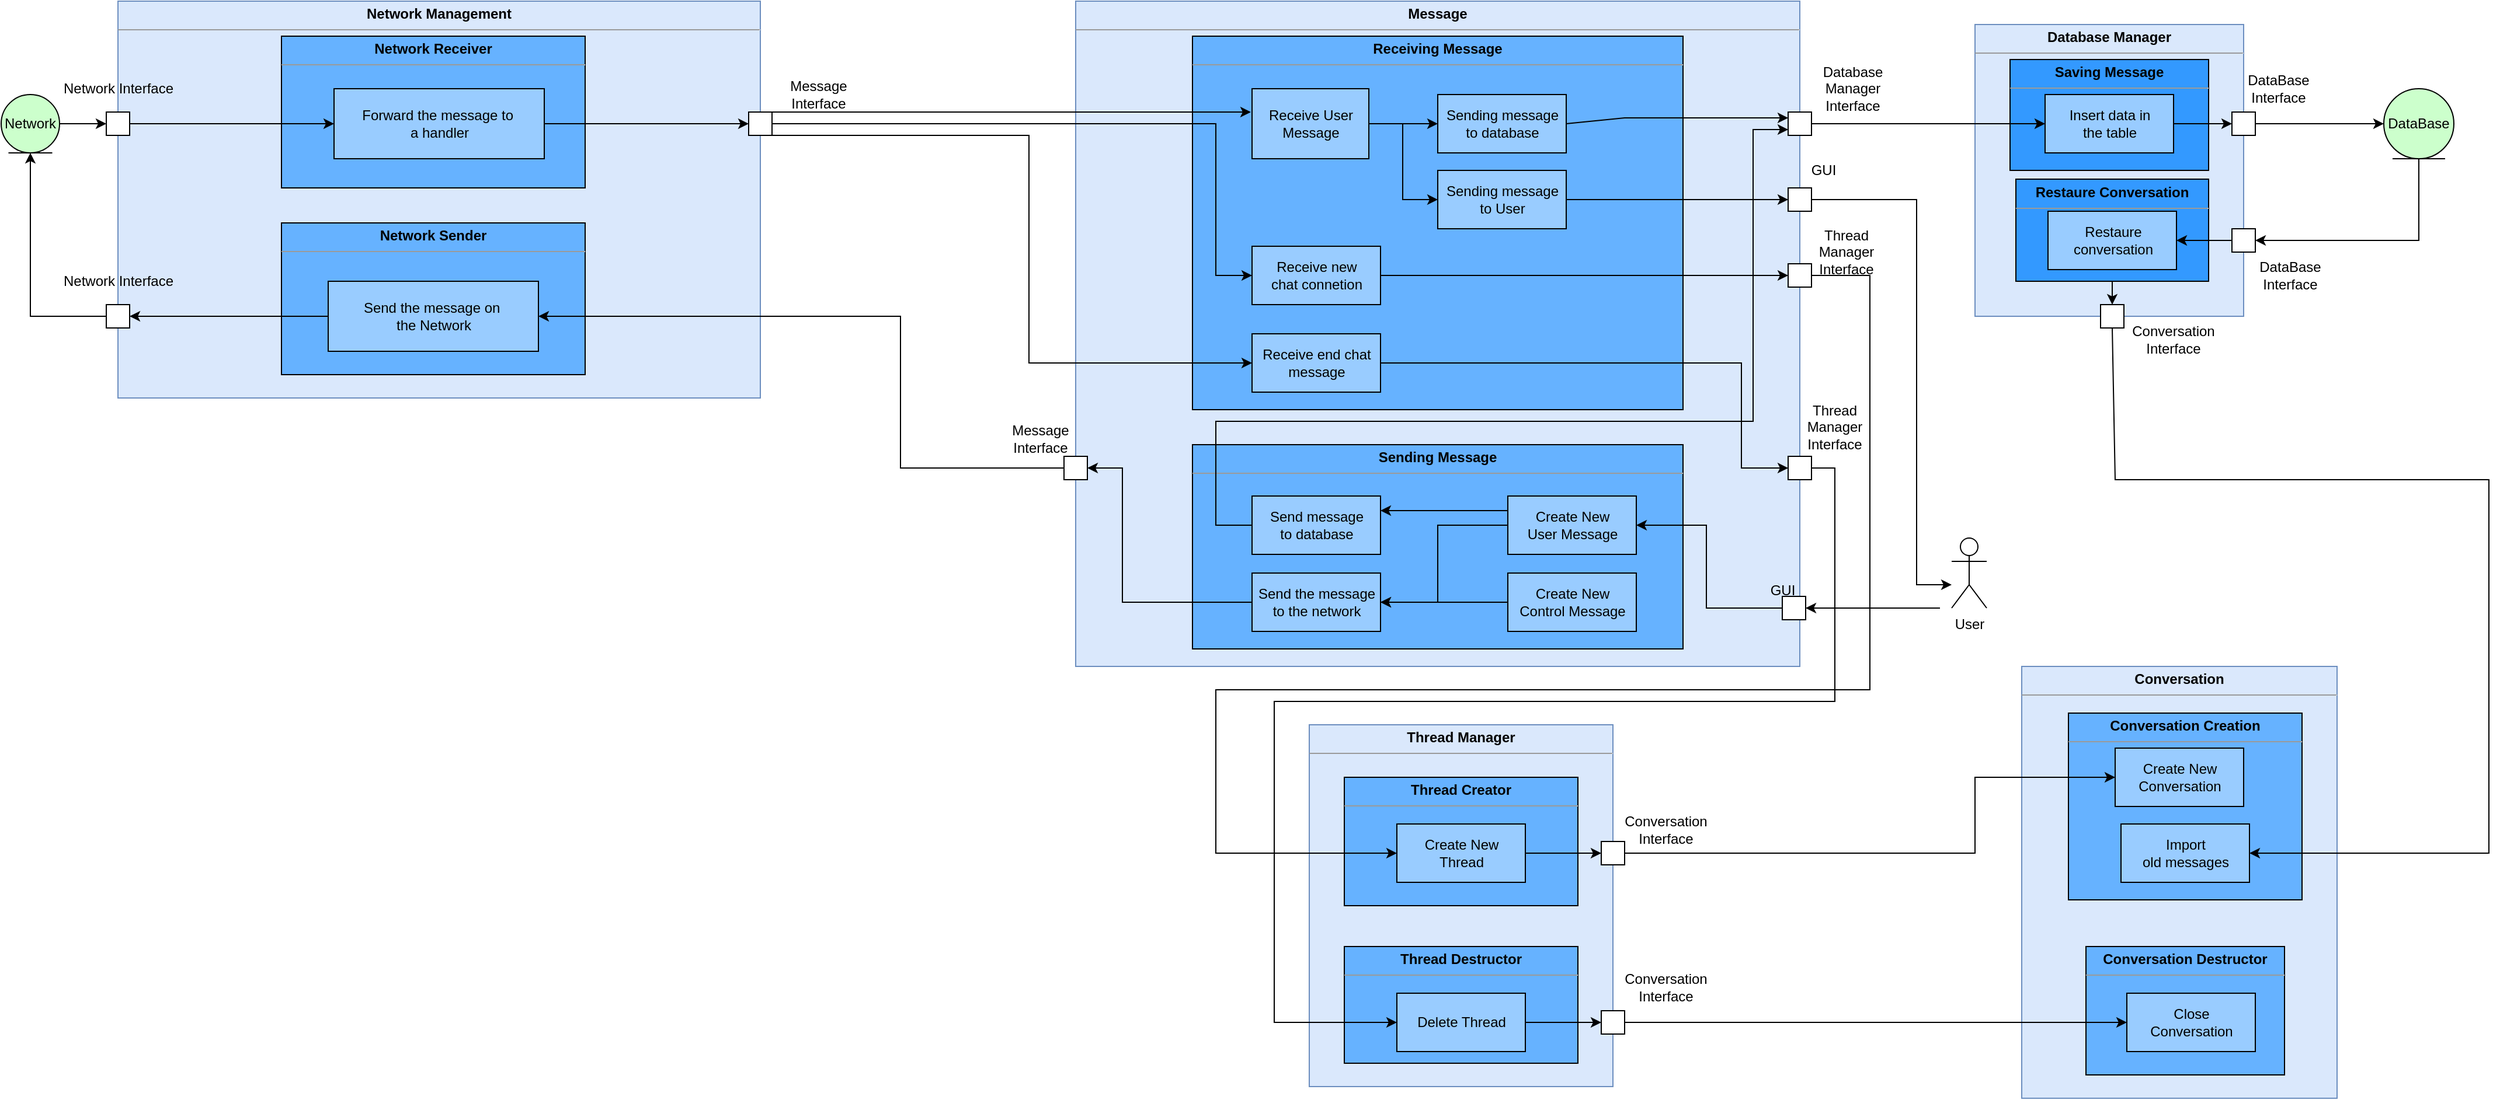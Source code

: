 <mxfile version="20.5.3" type="github">
  <diagram id="I6XM2j5greqEby50LAjm" name="Page-1">
    <mxGraphModel dx="1381" dy="764" grid="1" gridSize="10" guides="1" tooltips="1" connect="1" arrows="1" fold="1" page="1" pageScale="1" pageWidth="827" pageHeight="1169" math="0" shadow="0">
      <root>
        <mxCell id="0" />
        <mxCell id="1" parent="0" />
        <mxCell id="x5k6ogktIe7jjmOTtnob-1" value="&lt;p style=&quot;margin:0px;margin-top:4px;text-align:center;&quot;&gt;&lt;b&gt;Message&lt;/b&gt;&lt;/p&gt;&lt;hr size=&quot;1&quot;&gt;&lt;div style=&quot;height:2px;&quot;&gt;&lt;/div&gt;" style="verticalAlign=top;align=left;overflow=fill;fontSize=12;fontFamily=Helvetica;html=1;fillColor=#dae8fc;strokeColor=#6c8ebf;" parent="1" vertex="1">
          <mxGeometry x="990" y="110" width="620" height="570" as="geometry" />
        </mxCell>
        <mxCell id="1-j21piD-MwdcyqxMTBC-3" value="&lt;p style=&quot;margin:0px;margin-top:4px;text-align:center;&quot;&gt;&lt;b&gt;Network Management&lt;/b&gt;&lt;/p&gt;&lt;hr size=&quot;1&quot;&gt;&lt;div style=&quot;height:2px;&quot;&gt;&lt;/div&gt;" style="verticalAlign=top;align=left;overflow=fill;fontSize=12;fontFamily=Helvetica;html=1;fillColor=#dae8fc;strokeColor=#6c8ebf;" parent="1" vertex="1">
          <mxGeometry x="170" y="110" width="550" height="340" as="geometry" />
        </mxCell>
        <mxCell id="1-j21piD-MwdcyqxMTBC-4" value="" style="rounded=0;whiteSpace=wrap;html=1;" parent="1" vertex="1">
          <mxGeometry x="160" y="205" width="20" height="20" as="geometry" />
        </mxCell>
        <mxCell id="1-j21piD-MwdcyqxMTBC-5" value="Network" style="ellipse;shape=umlEntity;whiteSpace=wrap;html=1;fillColor=#CCFFCC;" parent="1" vertex="1">
          <mxGeometry x="70" y="190" width="50" height="50" as="geometry" />
        </mxCell>
        <mxCell id="1-j21piD-MwdcyqxMTBC-6" value="" style="endArrow=classic;html=1;rounded=0;exitX=1;exitY=0.5;exitDx=0;exitDy=0;entryX=0;entryY=0.5;entryDx=0;entryDy=0;" parent="1" source="1-j21piD-MwdcyqxMTBC-5" target="1-j21piD-MwdcyqxMTBC-4" edge="1">
          <mxGeometry width="50" height="50" relative="1" as="geometry">
            <mxPoint x="390" y="340" as="sourcePoint" />
            <mxPoint x="440" y="290" as="targetPoint" />
          </mxGeometry>
        </mxCell>
        <mxCell id="1-j21piD-MwdcyqxMTBC-7" value="Network Interface" style="text;html=1;align=center;verticalAlign=middle;resizable=0;points=[];autosize=1;strokeColor=none;fillColor=none;" parent="1" vertex="1">
          <mxGeometry x="110" y="170" width="120" height="30" as="geometry" />
        </mxCell>
        <mxCell id="1-j21piD-MwdcyqxMTBC-10" value="&lt;p style=&quot;margin:0px;margin-top:4px;text-align:center;&quot;&gt;&lt;b&gt;Network Receiver&lt;/b&gt;&lt;/p&gt;&lt;hr size=&quot;1&quot;&gt;&lt;div style=&quot;height:2px;&quot;&gt;&lt;/div&gt;" style="verticalAlign=top;align=left;overflow=fill;fontSize=12;fontFamily=Helvetica;html=1;fillColor=#66B2FF;" parent="1" vertex="1">
          <mxGeometry x="310" y="140" width="260" height="130" as="geometry" />
        </mxCell>
        <mxCell id="1-j21piD-MwdcyqxMTBC-12" value="Forward the message to&amp;nbsp;&lt;br&gt;a handler" style="html=1;fillColor=#99CCFF;" parent="1" vertex="1">
          <mxGeometry x="355" y="185" width="180" height="60" as="geometry" />
        </mxCell>
        <mxCell id="1-j21piD-MwdcyqxMTBC-15" value="" style="endArrow=classic;html=1;rounded=0;exitX=1;exitY=0.5;exitDx=0;exitDy=0;entryX=0;entryY=0.5;entryDx=0;entryDy=0;" parent="1" source="1-j21piD-MwdcyqxMTBC-4" target="1-j21piD-MwdcyqxMTBC-12" edge="1">
          <mxGeometry width="50" height="50" relative="1" as="geometry">
            <mxPoint x="320" y="215" as="sourcePoint" />
            <mxPoint x="440" y="280" as="targetPoint" />
          </mxGeometry>
        </mxCell>
        <mxCell id="1-j21piD-MwdcyqxMTBC-19" value="" style="whiteSpace=wrap;html=1;aspect=fixed;" parent="1" vertex="1">
          <mxGeometry x="710" y="205" width="20" height="20" as="geometry" />
        </mxCell>
        <mxCell id="1-j21piD-MwdcyqxMTBC-20" value="" style="endArrow=classic;html=1;rounded=0;entryX=0;entryY=0.5;entryDx=0;entryDy=0;exitX=1;exitY=0.5;exitDx=0;exitDy=0;" parent="1" source="1-j21piD-MwdcyqxMTBC-12" target="1-j21piD-MwdcyqxMTBC-19" edge="1">
          <mxGeometry width="50" height="50" relative="1" as="geometry">
            <mxPoint x="580" y="215" as="sourcePoint" />
            <mxPoint x="440" y="280" as="targetPoint" />
          </mxGeometry>
        </mxCell>
        <mxCell id="1-j21piD-MwdcyqxMTBC-21" value="Message Interface" style="text;html=1;strokeColor=none;fillColor=none;align=center;verticalAlign=middle;whiteSpace=wrap;rounded=0;" parent="1" vertex="1">
          <mxGeometry x="740" y="175" width="60" height="30" as="geometry" />
        </mxCell>
        <mxCell id="1-j21piD-MwdcyqxMTBC-24" value="&lt;p style=&quot;margin:0px;margin-top:4px;text-align:center;&quot;&gt;&lt;b&gt;Network Sender&lt;/b&gt;&lt;/p&gt;&lt;hr size=&quot;1&quot;&gt;&lt;div style=&quot;height:2px;&quot;&gt;&lt;/div&gt;" style="verticalAlign=top;align=left;overflow=fill;fontSize=12;fontFamily=Helvetica;html=1;fillColor=#66B2FF;" parent="1" vertex="1">
          <mxGeometry x="310" y="300" width="260" height="130" as="geometry" />
        </mxCell>
        <mxCell id="1-j21piD-MwdcyqxMTBC-27" value="" style="rounded=0;whiteSpace=wrap;html=1;" parent="1" vertex="1">
          <mxGeometry x="160" y="370" width="20" height="20" as="geometry" />
        </mxCell>
        <mxCell id="1-j21piD-MwdcyqxMTBC-28" value="Send the message on&amp;nbsp;&lt;br&gt;the Network" style="html=1;fillColor=#99CCFF;" parent="1" vertex="1">
          <mxGeometry x="350" y="350" width="180" height="60" as="geometry" />
        </mxCell>
        <mxCell id="1-j21piD-MwdcyqxMTBC-33" value="Network Interface" style="text;html=1;align=center;verticalAlign=middle;resizable=0;points=[];autosize=1;strokeColor=none;fillColor=none;" parent="1" vertex="1">
          <mxGeometry x="110" y="335" width="120" height="30" as="geometry" />
        </mxCell>
        <mxCell id="x5k6ogktIe7jjmOTtnob-2" value="&lt;p style=&quot;margin:0px;margin-top:4px;text-align:center;&quot;&gt;&lt;b&gt;Sending Message&lt;/b&gt;&lt;br&gt;&lt;/p&gt;&lt;hr size=&quot;1&quot;&gt;&lt;div style=&quot;height:2px;&quot;&gt;&lt;/div&gt;" style="verticalAlign=top;align=left;overflow=fill;fontSize=12;fontFamily=Helvetica;html=1;fillColor=#66B2FF;" parent="1" vertex="1">
          <mxGeometry x="1090" y="490" width="420" height="175" as="geometry" />
        </mxCell>
        <mxCell id="x5k6ogktIe7jjmOTtnob-3" value="" style="whiteSpace=wrap;html=1;aspect=fixed;" parent="1" vertex="1">
          <mxGeometry x="980" y="500" width="20" height="20" as="geometry" />
        </mxCell>
        <mxCell id="x5k6ogktIe7jjmOTtnob-4" value="&lt;p style=&quot;margin:0px;margin-top:4px;text-align:center;&quot;&gt;&lt;b&gt;Receiving Message&lt;/b&gt;&lt;br&gt;&lt;/p&gt;&lt;hr size=&quot;1&quot;&gt;&lt;div style=&quot;height:2px;&quot;&gt;&lt;/div&gt;" style="verticalAlign=top;align=left;overflow=fill;fontSize=12;fontFamily=Helvetica;html=1;fillColor=#66B2FF;" parent="1" vertex="1">
          <mxGeometry x="1090" y="140" width="420" height="320" as="geometry" />
        </mxCell>
        <mxCell id="x5k6ogktIe7jjmOTtnob-6" value="" style="whiteSpace=wrap;html=1;aspect=fixed;" parent="1" vertex="1">
          <mxGeometry x="1600" y="205" width="20" height="20" as="geometry" />
        </mxCell>
        <mxCell id="x5k6ogktIe7jjmOTtnob-8" value="&lt;p style=&quot;margin:0px;margin-top:4px;text-align:center;&quot;&gt;&lt;b&gt;Database Manager&lt;br&gt;&lt;/b&gt;&lt;/p&gt;&lt;hr size=&quot;1&quot;&gt;&lt;div style=&quot;height:2px;&quot;&gt;&lt;/div&gt;" style="verticalAlign=top;align=left;overflow=fill;fontSize=12;fontFamily=Helvetica;html=1;fillColor=#dae8fc;strokeColor=#6c8ebf;" parent="1" vertex="1">
          <mxGeometry x="1760" y="130" width="230" height="250" as="geometry" />
        </mxCell>
        <mxCell id="H-hbhCYi5M6MQTkAYYM1-2" value="&lt;p style=&quot;margin:0px;margin-top:4px;text-align:center;&quot;&gt;&lt;b&gt;Saving Message&lt;/b&gt;&lt;/p&gt;&lt;hr size=&quot;1&quot;&gt;&lt;div style=&quot;height:2px;&quot;&gt;&lt;/div&gt;" style="verticalAlign=top;align=left;overflow=fill;fontSize=12;fontFamily=Helvetica;html=1;fillColor=#3399FF;" parent="1" vertex="1">
          <mxGeometry x="1790" y="160" width="170" height="95" as="geometry" />
        </mxCell>
        <mxCell id="H-hbhCYi5M6MQTkAYYM1-3" value="" style="endArrow=classic;html=1;rounded=0;entryX=0;entryY=0.5;entryDx=0;entryDy=0;exitX=1;exitY=0.5;exitDx=0;exitDy=0;" parent="1" source="x5k6ogktIe7jjmOTtnob-6" target="H-hbhCYi5M6MQTkAYYM1-78" edge="1">
          <mxGeometry width="50" height="50" relative="1" as="geometry">
            <mxPoint x="1590" y="230" as="sourcePoint" />
            <mxPoint x="1750" y="215" as="targetPoint" />
          </mxGeometry>
        </mxCell>
        <mxCell id="H-hbhCYi5M6MQTkAYYM1-5" value="User" style="shape=umlActor;verticalLabelPosition=bottom;verticalAlign=top;html=1;" parent="1" vertex="1">
          <mxGeometry x="1740" y="570" width="30" height="60" as="geometry" />
        </mxCell>
        <mxCell id="H-hbhCYi5M6MQTkAYYM1-6" value="" style="endArrow=classic;html=1;rounded=0;exitX=1;exitY=0.5;exitDx=0;exitDy=0;startArrow=none;" parent="1" source="H-hbhCYi5M6MQTkAYYM1-7" edge="1">
          <mxGeometry width="50" height="50" relative="1" as="geometry">
            <mxPoint x="1271" y="245" as="sourcePoint" />
            <mxPoint x="1740" y="610" as="targetPoint" />
            <Array as="points">
              <mxPoint x="1710" y="280" />
              <mxPoint x="1710" y="610" />
            </Array>
          </mxGeometry>
        </mxCell>
        <mxCell id="H-hbhCYi5M6MQTkAYYM1-9" value="GUI" style="text;html=1;align=center;verticalAlign=middle;resizable=0;points=[];autosize=1;strokeColor=none;fillColor=none;" parent="1" vertex="1">
          <mxGeometry x="1610" y="240" width="40" height="30" as="geometry" />
        </mxCell>
        <mxCell id="H-hbhCYi5M6MQTkAYYM1-10" value="" style="whiteSpace=wrap;html=1;aspect=fixed;" parent="1" vertex="1">
          <mxGeometry x="1600" y="335" width="20" height="20" as="geometry" />
        </mxCell>
        <mxCell id="H-hbhCYi5M6MQTkAYYM1-7" value="" style="whiteSpace=wrap;html=1;aspect=fixed;" parent="1" vertex="1">
          <mxGeometry x="1600" y="270" width="20" height="20" as="geometry" />
        </mxCell>
        <mxCell id="H-hbhCYi5M6MQTkAYYM1-13" value="" style="whiteSpace=wrap;html=1;aspect=fixed;" parent="1" vertex="1">
          <mxGeometry x="1595" y="620" width="20" height="20" as="geometry" />
        </mxCell>
        <mxCell id="H-hbhCYi5M6MQTkAYYM1-15" value="&lt;p style=&quot;margin:0px;margin-top:4px;text-align:center;&quot;&gt;&lt;b&gt;Thread Manager&lt;/b&gt;&lt;/p&gt;&lt;hr size=&quot;1&quot;&gt;&lt;div style=&quot;height:2px;&quot;&gt;&lt;/div&gt;" style="verticalAlign=top;align=left;overflow=fill;fontSize=12;fontFamily=Helvetica;html=1;fillColor=#dae8fc;strokeColor=#6c8ebf;" parent="1" vertex="1">
          <mxGeometry x="1190" y="730" width="260" height="310" as="geometry" />
        </mxCell>
        <mxCell id="H-hbhCYi5M6MQTkAYYM1-19" value="&lt;div&gt;Receive User &lt;br&gt;&lt;/div&gt;&lt;div&gt;Message&lt;/div&gt;" style="html=1;fillColor=#99CCFF;" parent="1" vertex="1">
          <mxGeometry x="1141" y="185" width="100" height="60" as="geometry" />
        </mxCell>
        <mxCell id="H-hbhCYi5M6MQTkAYYM1-21" value="&lt;div&gt;Sending message&lt;/div&gt;&lt;div&gt;to database&lt;br&gt;&lt;/div&gt;" style="html=1;fillColor=#99CCFF;" parent="1" vertex="1">
          <mxGeometry x="1300" y="190" width="110" height="50" as="geometry" />
        </mxCell>
        <mxCell id="H-hbhCYi5M6MQTkAYYM1-22" value="" style="endArrow=classic;html=1;rounded=0;exitX=1;exitY=0.5;exitDx=0;exitDy=0;entryX=0;entryY=0.5;entryDx=0;entryDy=0;" parent="1" source="H-hbhCYi5M6MQTkAYYM1-19" target="H-hbhCYi5M6MQTkAYYM1-21" edge="1">
          <mxGeometry width="50" height="50" relative="1" as="geometry">
            <mxPoint x="1220" y="440" as="sourcePoint" />
            <mxPoint x="1270" y="390" as="targetPoint" />
          </mxGeometry>
        </mxCell>
        <mxCell id="H-hbhCYi5M6MQTkAYYM1-23" value="&lt;div&gt;Sending message&lt;/div&gt;&lt;div&gt;to User&lt;br&gt;&lt;/div&gt;" style="html=1;fillColor=#99CCFF;" parent="1" vertex="1">
          <mxGeometry x="1300" y="255" width="110" height="50" as="geometry" />
        </mxCell>
        <mxCell id="H-hbhCYi5M6MQTkAYYM1-24" value="" style="endArrow=classic;html=1;rounded=0;exitX=1;exitY=0.5;exitDx=0;exitDy=0;entryX=0;entryY=0.5;entryDx=0;entryDy=0;" parent="1" source="H-hbhCYi5M6MQTkAYYM1-19" target="H-hbhCYi5M6MQTkAYYM1-23" edge="1">
          <mxGeometry width="50" height="50" relative="1" as="geometry">
            <mxPoint x="1220" y="440" as="sourcePoint" />
            <mxPoint x="1270" y="390" as="targetPoint" />
            <Array as="points">
              <mxPoint x="1270" y="215" />
              <mxPoint x="1270" y="280" />
            </Array>
          </mxGeometry>
        </mxCell>
        <mxCell id="H-hbhCYi5M6MQTkAYYM1-25" value="" style="endArrow=classic;html=1;rounded=0;entryX=0;entryY=0.25;entryDx=0;entryDy=0;exitX=1;exitY=0.5;exitDx=0;exitDy=0;" parent="1" source="H-hbhCYi5M6MQTkAYYM1-21" target="x5k6ogktIe7jjmOTtnob-6" edge="1">
          <mxGeometry width="50" height="50" relative="1" as="geometry">
            <mxPoint x="1410" y="205" as="sourcePoint" />
            <mxPoint x="1270" y="390" as="targetPoint" />
            <Array as="points">
              <mxPoint x="1460" y="210" />
            </Array>
          </mxGeometry>
        </mxCell>
        <mxCell id="H-hbhCYi5M6MQTkAYYM1-26" value="&lt;div&gt;Database&lt;/div&gt;&lt;div&gt;Manager&lt;/div&gt;&lt;div&gt;Interface&lt;br&gt;&lt;/div&gt;" style="text;html=1;align=center;verticalAlign=middle;resizable=0;points=[];autosize=1;strokeColor=none;fillColor=none;" parent="1" vertex="1">
          <mxGeometry x="1620" y="155" width="70" height="60" as="geometry" />
        </mxCell>
        <mxCell id="H-hbhCYi5M6MQTkAYYM1-33" value="" style="endArrow=classic;html=1;rounded=0;exitX=1;exitY=0.5;exitDx=0;exitDy=0;entryX=0;entryY=0.5;entryDx=0;entryDy=0;" parent="1" source="H-hbhCYi5M6MQTkAYYM1-23" target="H-hbhCYi5M6MQTkAYYM1-7" edge="1">
          <mxGeometry width="50" height="50" relative="1" as="geometry">
            <mxPoint x="1220" y="500" as="sourcePoint" />
            <mxPoint x="1270" y="450" as="targetPoint" />
          </mxGeometry>
        </mxCell>
        <mxCell id="H-hbhCYi5M6MQTkAYYM1-36" value="&lt;div&gt;Receive new&lt;/div&gt;&lt;div&gt;chat connetion&lt;br&gt;&lt;/div&gt;" style="html=1;fillColor=#99CCFF;" parent="1" vertex="1">
          <mxGeometry x="1141" y="320" width="110" height="50" as="geometry" />
        </mxCell>
        <mxCell id="H-hbhCYi5M6MQTkAYYM1-40" value="" style="endArrow=classic;html=1;rounded=0;exitX=1;exitY=0.5;exitDx=0;exitDy=0;entryX=0;entryY=0.5;entryDx=0;entryDy=0;" parent="1" source="1-j21piD-MwdcyqxMTBC-19" target="H-hbhCYi5M6MQTkAYYM1-36" edge="1">
          <mxGeometry width="50" height="50" relative="1" as="geometry">
            <mxPoint x="1100" y="215" as="sourcePoint" />
            <mxPoint x="1120" y="480" as="targetPoint" />
            <Array as="points">
              <mxPoint x="1110" y="215" />
              <mxPoint x="1110" y="345" />
            </Array>
          </mxGeometry>
        </mxCell>
        <mxCell id="H-hbhCYi5M6MQTkAYYM1-43" value="&lt;p style=&quot;margin:0px;margin-top:4px;text-align:center;&quot;&gt;&lt;b&gt;Thread Creator&lt;/b&gt;&lt;br&gt;&lt;/p&gt;&lt;hr size=&quot;1&quot;&gt;&lt;div style=&quot;height:2px;&quot;&gt;&lt;/div&gt;" style="verticalAlign=top;align=left;overflow=fill;fontSize=12;fontFamily=Helvetica;html=1;fillColor=#66B2FF;" parent="1" vertex="1">
          <mxGeometry x="1220" y="775" width="200" height="110" as="geometry" />
        </mxCell>
        <mxCell id="H-hbhCYi5M6MQTkAYYM1-18" value="&lt;div&gt;Create New &lt;br&gt;&lt;/div&gt;&lt;div&gt;Thread&lt;br&gt;&lt;/div&gt;" style="html=1;fillColor=#99CCFF;gradientColor=none;" parent="1" vertex="1">
          <mxGeometry x="1265" y="815" width="110" height="50" as="geometry" />
        </mxCell>
        <mxCell id="H-hbhCYi5M6MQTkAYYM1-52" value="" style="endArrow=classic;html=1;rounded=0;exitX=1;exitY=0.5;exitDx=0;exitDy=0;entryX=0;entryY=0.5;entryDx=0;entryDy=0;" parent="1" source="H-hbhCYi5M6MQTkAYYM1-36" target="H-hbhCYi5M6MQTkAYYM1-10" edge="1">
          <mxGeometry width="50" height="50" relative="1" as="geometry">
            <mxPoint x="1410" y="530" as="sourcePoint" />
            <mxPoint x="1460" y="480" as="targetPoint" />
          </mxGeometry>
        </mxCell>
        <mxCell id="H-hbhCYi5M6MQTkAYYM1-53" value="&lt;div&gt;Thread&lt;/div&gt;&lt;div&gt;Manager&lt;/div&gt;&lt;div&gt;Interface&lt;br&gt;&lt;/div&gt;" style="text;html=1;strokeColor=none;fillColor=none;align=center;verticalAlign=middle;whiteSpace=wrap;rounded=0;" parent="1" vertex="1">
          <mxGeometry x="1610" y="460" width="60" height="30" as="geometry" />
        </mxCell>
        <mxCell id="H-hbhCYi5M6MQTkAYYM1-59" value="" style="endArrow=classic;html=1;rounded=0;entryX=1;entryY=0.5;entryDx=0;entryDy=0;" parent="1" target="H-hbhCYi5M6MQTkAYYM1-13" edge="1">
          <mxGeometry width="50" height="50" relative="1" as="geometry">
            <mxPoint x="1730" y="630" as="sourcePoint" />
            <mxPoint x="1420" y="420" as="targetPoint" />
            <Array as="points">
              <mxPoint x="1690" y="630" />
            </Array>
          </mxGeometry>
        </mxCell>
        <mxCell id="H-hbhCYi5M6MQTkAYYM1-60" value="&lt;div&gt;Create New&lt;/div&gt;&lt;div&gt;User Message&lt;br&gt;&lt;/div&gt;" style="html=1;fillColor=#99CCFF;" parent="1" vertex="1">
          <mxGeometry x="1360" y="534" width="110" height="50" as="geometry" />
        </mxCell>
        <mxCell id="H-hbhCYi5M6MQTkAYYM1-61" value="&lt;div&gt;Create New&lt;/div&gt;&lt;div&gt;Control Message&lt;br&gt;&lt;/div&gt;" style="html=1;fillColor=#99CCFF;" parent="1" vertex="1">
          <mxGeometry x="1360" y="600" width="110" height="50" as="geometry" />
        </mxCell>
        <mxCell id="H-hbhCYi5M6MQTkAYYM1-63" value="&lt;div&gt;Send the message&lt;/div&gt;&lt;div&gt;to the network&lt;br&gt;&lt;/div&gt;" style="html=1;fillColor=#99CCFF;" parent="1" vertex="1">
          <mxGeometry x="1141" y="600" width="110" height="50" as="geometry" />
        </mxCell>
        <mxCell id="H-hbhCYi5M6MQTkAYYM1-67" value="" style="endArrow=classic;html=1;rounded=0;exitX=0;exitY=0.5;exitDx=0;exitDy=0;entryX=1;entryY=0.5;entryDx=0;entryDy=0;" parent="1" source="H-hbhCYi5M6MQTkAYYM1-63" target="x5k6ogktIe7jjmOTtnob-3" edge="1">
          <mxGeometry width="50" height="50" relative="1" as="geometry">
            <mxPoint x="1370" y="380" as="sourcePoint" />
            <mxPoint x="1420" y="330" as="targetPoint" />
            <Array as="points">
              <mxPoint x="1030" y="625" />
              <mxPoint x="1030" y="510" />
            </Array>
          </mxGeometry>
        </mxCell>
        <mxCell id="H-hbhCYi5M6MQTkAYYM1-68" value="" style="endArrow=classic;html=1;rounded=0;exitX=0;exitY=0.5;exitDx=0;exitDy=0;entryX=1;entryY=0.5;entryDx=0;entryDy=0;" parent="1" source="x5k6ogktIe7jjmOTtnob-3" target="1-j21piD-MwdcyqxMTBC-28" edge="1">
          <mxGeometry width="50" height="50" relative="1" as="geometry">
            <mxPoint x="670" y="380" as="sourcePoint" />
            <mxPoint x="730" y="380" as="targetPoint" />
            <Array as="points">
              <mxPoint x="840" y="510" />
              <mxPoint x="840" y="380" />
            </Array>
          </mxGeometry>
        </mxCell>
        <mxCell id="H-hbhCYi5M6MQTkAYYM1-69" value="Message Interface" style="text;html=1;strokeColor=none;fillColor=none;align=center;verticalAlign=middle;whiteSpace=wrap;rounded=0;" parent="1" vertex="1">
          <mxGeometry x="930" y="470" width="60" height="30" as="geometry" />
        </mxCell>
        <mxCell id="H-hbhCYi5M6MQTkAYYM1-72" value="" style="endArrow=classic;html=1;rounded=0;exitX=0;exitY=0.5;exitDx=0;exitDy=0;entryX=1;entryY=0.5;entryDx=0;entryDy=0;" parent="1" source="1-j21piD-MwdcyqxMTBC-28" target="1-j21piD-MwdcyqxMTBC-27" edge="1">
          <mxGeometry width="50" height="50" relative="1" as="geometry">
            <mxPoint x="670" y="380" as="sourcePoint" />
            <mxPoint x="720" y="330" as="targetPoint" />
          </mxGeometry>
        </mxCell>
        <mxCell id="H-hbhCYi5M6MQTkAYYM1-73" value="" style="endArrow=classic;html=1;rounded=0;exitX=0;exitY=0.5;exitDx=0;exitDy=0;entryX=0.5;entryY=1;entryDx=0;entryDy=0;" parent="1" source="1-j21piD-MwdcyqxMTBC-27" target="1-j21piD-MwdcyqxMTBC-5" edge="1">
          <mxGeometry width="50" height="50" relative="1" as="geometry">
            <mxPoint x="670" y="380" as="sourcePoint" />
            <mxPoint x="120" y="380" as="targetPoint" />
            <Array as="points">
              <mxPoint x="95" y="380" />
            </Array>
          </mxGeometry>
        </mxCell>
        <mxCell id="H-hbhCYi5M6MQTkAYYM1-75" value="GUI" style="text;html=1;align=center;verticalAlign=middle;resizable=0;points=[];autosize=1;strokeColor=none;fillColor=none;rotation=0;" parent="1" vertex="1">
          <mxGeometry x="1575" y="600" width="40" height="30" as="geometry" />
        </mxCell>
        <mxCell id="H-hbhCYi5M6MQTkAYYM1-77" value="DataBase" style="ellipse;shape=umlEntity;whiteSpace=wrap;html=1;fillColor=#CCFFCC;" parent="1" vertex="1">
          <mxGeometry x="2110" y="185" width="60" height="60" as="geometry" />
        </mxCell>
        <mxCell id="H-hbhCYi5M6MQTkAYYM1-78" value="&lt;div&gt;Insert data in&lt;/div&gt;&lt;div&gt;the table&lt;br&gt;&lt;/div&gt;" style="html=1;fillColor=#99CCFF;" parent="1" vertex="1">
          <mxGeometry x="1820" y="190" width="110" height="50" as="geometry" />
        </mxCell>
        <mxCell id="H-hbhCYi5M6MQTkAYYM1-80" value="" style="endArrow=classic;html=1;rounded=0;exitX=1;exitY=0.5;exitDx=0;exitDy=0;entryX=0;entryY=0.5;entryDx=0;entryDy=0;" parent="1" source="H-hbhCYi5M6MQTkAYYM1-78" target="H-hbhCYi5M6MQTkAYYM1-81" edge="1">
          <mxGeometry width="50" height="50" relative="1" as="geometry">
            <mxPoint x="2080" y="440" as="sourcePoint" />
            <mxPoint x="2130" y="390" as="targetPoint" />
          </mxGeometry>
        </mxCell>
        <mxCell id="H-hbhCYi5M6MQTkAYYM1-81" value="" style="whiteSpace=wrap;html=1;aspect=fixed;" parent="1" vertex="1">
          <mxGeometry x="1980" y="205" width="20" height="20" as="geometry" />
        </mxCell>
        <mxCell id="H-hbhCYi5M6MQTkAYYM1-82" value="" style="endArrow=classic;html=1;rounded=0;exitX=1;exitY=0.5;exitDx=0;exitDy=0;entryX=0;entryY=0.5;entryDx=0;entryDy=0;" parent="1" source="H-hbhCYi5M6MQTkAYYM1-81" target="H-hbhCYi5M6MQTkAYYM1-77" edge="1">
          <mxGeometry width="50" height="50" relative="1" as="geometry">
            <mxPoint x="2080" y="440" as="sourcePoint" />
            <mxPoint x="2130" y="390" as="targetPoint" />
          </mxGeometry>
        </mxCell>
        <mxCell id="H-hbhCYi5M6MQTkAYYM1-83" value="DataBase Interface" style="text;html=1;strokeColor=none;fillColor=none;align=center;verticalAlign=middle;whiteSpace=wrap;rounded=0;" parent="1" vertex="1">
          <mxGeometry x="1990" y="170" width="60" height="30" as="geometry" />
        </mxCell>
        <mxCell id="H-hbhCYi5M6MQTkAYYM1-12" value="" style="endArrow=classic;html=1;rounded=0;exitX=1;exitY=0.5;exitDx=0;exitDy=0;entryX=0;entryY=0.5;entryDx=0;entryDy=0;" parent="1" source="H-hbhCYi5M6MQTkAYYM1-10" target="H-hbhCYi5M6MQTkAYYM1-18" edge="1">
          <mxGeometry width="50" height="50" relative="1" as="geometry">
            <mxPoint x="2000" y="610" as="sourcePoint" />
            <mxPoint x="1430.0" y="840" as="targetPoint" />
            <Array as="points">
              <mxPoint x="1670" y="345" />
              <mxPoint x="1670" y="700" />
              <mxPoint x="1110" y="700" />
              <mxPoint x="1110" y="840" />
            </Array>
          </mxGeometry>
        </mxCell>
        <mxCell id="1-j21piD-MwdcyqxMTBC-23" value="" style="endArrow=classic;html=1;rounded=0;exitX=1;exitY=0;exitDx=0;exitDy=0;" parent="1" source="1-j21piD-MwdcyqxMTBC-19" edge="1">
          <mxGeometry width="50" height="50" relative="1" as="geometry">
            <mxPoint x="390" y="330" as="sourcePoint" />
            <mxPoint x="1140" y="205" as="targetPoint" />
          </mxGeometry>
        </mxCell>
        <mxCell id="H-hbhCYi5M6MQTkAYYM1-91" value="&lt;div&gt;Receive end chat&lt;/div&gt;&lt;div&gt;message&lt;br&gt;&lt;/div&gt;" style="html=1;fillColor=#99CCFF;" parent="1" vertex="1">
          <mxGeometry x="1141" y="395" width="110" height="50" as="geometry" />
        </mxCell>
        <mxCell id="H-hbhCYi5M6MQTkAYYM1-92" value="" style="endArrow=classic;html=1;rounded=0;exitX=1;exitY=1;exitDx=0;exitDy=0;entryX=0;entryY=0.5;entryDx=0;entryDy=0;" parent="1" source="1-j21piD-MwdcyqxMTBC-19" target="H-hbhCYi5M6MQTkAYYM1-91" edge="1">
          <mxGeometry width="50" height="50" relative="1" as="geometry">
            <mxPoint x="1270" y="520" as="sourcePoint" />
            <mxPoint x="1320" y="470" as="targetPoint" />
            <Array as="points">
              <mxPoint x="950" y="225" />
              <mxPoint x="950" y="420" />
            </Array>
          </mxGeometry>
        </mxCell>
        <mxCell id="H-hbhCYi5M6MQTkAYYM1-93" value="&lt;p style=&quot;margin:0px;margin-top:4px;text-align:center;&quot;&gt;&lt;b&gt;Thread Destructor&lt;br&gt;&lt;/b&gt;&lt;/p&gt;&lt;hr size=&quot;1&quot;&gt;&lt;div style=&quot;height:2px;&quot;&gt;&lt;/div&gt;" style="verticalAlign=top;align=left;overflow=fill;fontSize=12;fontFamily=Helvetica;html=1;fillColor=#66B2FF;gradientColor=none;" parent="1" vertex="1">
          <mxGeometry x="1220" y="920" width="200" height="100" as="geometry" />
        </mxCell>
        <mxCell id="H-hbhCYi5M6MQTkAYYM1-90" value="Delete Thread" style="html=1;fillColor=#99CCFF;gradientColor=none;" parent="1" vertex="1">
          <mxGeometry x="1265" y="960" width="110" height="50" as="geometry" />
        </mxCell>
        <mxCell id="H-hbhCYi5M6MQTkAYYM1-96" value="" style="endArrow=classic;html=1;rounded=0;exitX=0;exitY=0.5;exitDx=0;exitDy=0;entryX=1;entryY=0.5;entryDx=0;entryDy=0;" parent="1" source="H-hbhCYi5M6MQTkAYYM1-13" target="H-hbhCYi5M6MQTkAYYM1-60" edge="1">
          <mxGeometry width="50" height="50" relative="1" as="geometry">
            <mxPoint x="1270" y="530" as="sourcePoint" />
            <mxPoint x="1320" y="480" as="targetPoint" />
            <Array as="points">
              <mxPoint x="1530" y="630" />
              <mxPoint x="1530" y="559" />
            </Array>
          </mxGeometry>
        </mxCell>
        <mxCell id="H-hbhCYi5M6MQTkAYYM1-97" value="" style="whiteSpace=wrap;html=1;aspect=fixed;" parent="1" vertex="1">
          <mxGeometry x="1600" y="500" width="20" height="20" as="geometry" />
        </mxCell>
        <mxCell id="H-hbhCYi5M6MQTkAYYM1-98" value="&lt;div&gt;Thread&lt;/div&gt;&lt;div&gt;Manager&lt;/div&gt;&lt;div&gt;Interface&lt;br&gt;&lt;/div&gt;" style="text;html=1;strokeColor=none;fillColor=none;align=center;verticalAlign=middle;whiteSpace=wrap;rounded=0;" parent="1" vertex="1">
          <mxGeometry x="1620" y="310" width="60" height="30" as="geometry" />
        </mxCell>
        <mxCell id="H-hbhCYi5M6MQTkAYYM1-99" value="" style="endArrow=classic;html=1;rounded=0;exitX=1;exitY=0.5;exitDx=0;exitDy=0;entryX=0;entryY=0.5;entryDx=0;entryDy=0;" parent="1" source="H-hbhCYi5M6MQTkAYYM1-91" target="H-hbhCYi5M6MQTkAYYM1-97" edge="1">
          <mxGeometry width="50" height="50" relative="1" as="geometry">
            <mxPoint x="1270" y="530" as="sourcePoint" />
            <mxPoint x="1320" y="480" as="targetPoint" />
            <Array as="points">
              <mxPoint x="1560" y="420" />
              <mxPoint x="1560" y="510" />
            </Array>
          </mxGeometry>
        </mxCell>
        <mxCell id="H-hbhCYi5M6MQTkAYYM1-101" value="" style="endArrow=classic;html=1;rounded=0;exitX=1;exitY=0.5;exitDx=0;exitDy=0;entryX=0;entryY=0.5;entryDx=0;entryDy=0;" parent="1" source="H-hbhCYi5M6MQTkAYYM1-97" target="H-hbhCYi5M6MQTkAYYM1-90" edge="1">
          <mxGeometry width="50" height="50" relative="1" as="geometry">
            <mxPoint x="1270" y="670" as="sourcePoint" />
            <mxPoint x="1320" y="620" as="targetPoint" />
            <Array as="points">
              <mxPoint x="1640" y="510" />
              <mxPoint x="1640" y="710" />
              <mxPoint x="1160" y="710" />
              <mxPoint x="1160" y="985" />
            </Array>
          </mxGeometry>
        </mxCell>
        <mxCell id="H-hbhCYi5M6MQTkAYYM1-102" value="&lt;p style=&quot;margin:0px;margin-top:4px;text-align:center;&quot;&gt;&lt;b&gt;Conversation&lt;/b&gt;&lt;/p&gt;&lt;hr size=&quot;1&quot;&gt;&lt;div style=&quot;height:2px;&quot;&gt;&lt;/div&gt;" style="verticalAlign=top;align=left;overflow=fill;fontSize=12;fontFamily=Helvetica;html=1;fillColor=#dae8fc;strokeColor=#6c8ebf;" parent="1" vertex="1">
          <mxGeometry x="1800" y="680" width="270" height="370" as="geometry" />
        </mxCell>
        <mxCell id="H-hbhCYi5M6MQTkAYYM1-103" value="&lt;p style=&quot;margin:0px;margin-top:4px;text-align:center;&quot;&gt;&lt;b&gt;Conversation Creation&lt;/b&gt;&lt;br&gt;&lt;/p&gt;&lt;hr size=&quot;1&quot;&gt;&lt;div style=&quot;height:2px;&quot;&gt;&lt;/div&gt;" style="verticalAlign=top;align=left;overflow=fill;fontSize=12;fontFamily=Helvetica;html=1;fillColor=#66B2FF;" parent="1" vertex="1">
          <mxGeometry x="1840" y="720" width="200" height="160" as="geometry" />
        </mxCell>
        <mxCell id="H-hbhCYi5M6MQTkAYYM1-104" value="&lt;p style=&quot;margin:0px;margin-top:4px;text-align:center;&quot;&gt;&lt;b&gt;Restaure Conversation&lt;br&gt;&lt;/b&gt;&lt;/p&gt;&lt;hr size=&quot;1&quot;&gt;&lt;div style=&quot;height:2px;&quot;&gt;&lt;/div&gt;" style="verticalAlign=top;align=left;overflow=fill;fontSize=12;fontFamily=Helvetica;html=1;fillColor=#3399FF;gradientColor=none;" parent="1" vertex="1">
          <mxGeometry x="1795" y="262.5" width="165" height="87.5" as="geometry" />
        </mxCell>
        <mxCell id="H-hbhCYi5M6MQTkAYYM1-106" value="" style="endArrow=classic;html=1;rounded=0;exitX=0.5;exitY=1;exitDx=0;exitDy=0;entryX=1;entryY=0.5;entryDx=0;entryDy=0;" parent="1" source="H-hbhCYi5M6MQTkAYYM1-77" target="5A0LNB3ysfZ-3Xa6dR4r-2" edge="1">
          <mxGeometry width="50" height="50" relative="1" as="geometry">
            <mxPoint x="1510" y="620" as="sourcePoint" />
            <mxPoint x="2080" y="306" as="targetPoint" />
            <Array as="points">
              <mxPoint x="2140" y="315" />
            </Array>
          </mxGeometry>
        </mxCell>
        <mxCell id="H-hbhCYi5M6MQTkAYYM1-107" value="&lt;div&gt;Create New &lt;br&gt;&lt;/div&gt;&lt;div&gt;Conversation&lt;br&gt;&lt;/div&gt;" style="html=1;fillColor=#99CCFF;gradientColor=none;" parent="1" vertex="1">
          <mxGeometry x="1880" y="750" width="110" height="50" as="geometry" />
        </mxCell>
        <mxCell id="H-hbhCYi5M6MQTkAYYM1-108" value="&lt;div&gt;Import&lt;/div&gt;&lt;div&gt;old messages&lt;br&gt;&lt;/div&gt;" style="html=1;fillColor=#99CCFF;gradientColor=none;" parent="1" vertex="1">
          <mxGeometry x="1885" y="815" width="110" height="50" as="geometry" />
        </mxCell>
        <mxCell id="5A0LNB3ysfZ-3Xa6dR4r-1" value="Restaure &lt;br&gt;conversation" style="html=1;fillColor=#99CCFF;gradientColor=none;" vertex="1" parent="1">
          <mxGeometry x="1822.5" y="290" width="110" height="50" as="geometry" />
        </mxCell>
        <mxCell id="5A0LNB3ysfZ-3Xa6dR4r-2" value="" style="whiteSpace=wrap;html=1;aspect=fixed;" vertex="1" parent="1">
          <mxGeometry x="1980" y="305" width="20" height="20" as="geometry" />
        </mxCell>
        <mxCell id="5A0LNB3ysfZ-3Xa6dR4r-6" value="DataBase Interface" style="text;html=1;strokeColor=none;fillColor=none;align=center;verticalAlign=middle;whiteSpace=wrap;rounded=0;" vertex="1" parent="1">
          <mxGeometry x="2000" y="325" width="60" height="40" as="geometry" />
        </mxCell>
        <mxCell id="5A0LNB3ysfZ-3Xa6dR4r-7" value="" style="endArrow=classic;html=1;rounded=0;entryX=1;entryY=0.5;entryDx=0;entryDy=0;exitX=0;exitY=0.5;exitDx=0;exitDy=0;" edge="1" parent="1" source="5A0LNB3ysfZ-3Xa6dR4r-2" target="5A0LNB3ysfZ-3Xa6dR4r-1">
          <mxGeometry width="50" height="50" relative="1" as="geometry">
            <mxPoint x="1990" y="320" as="sourcePoint" />
            <mxPoint x="1740" y="470" as="targetPoint" />
          </mxGeometry>
        </mxCell>
        <mxCell id="5A0LNB3ysfZ-3Xa6dR4r-9" value="" style="whiteSpace=wrap;html=1;aspect=fixed;" vertex="1" parent="1">
          <mxGeometry x="1867.5" y="370" width="20" height="20" as="geometry" />
        </mxCell>
        <mxCell id="5A0LNB3ysfZ-3Xa6dR4r-10" value="" style="endArrow=classic;html=1;rounded=0;exitX=0.5;exitY=1;exitDx=0;exitDy=0;entryX=0.5;entryY=0;entryDx=0;entryDy=0;" edge="1" parent="1" source="H-hbhCYi5M6MQTkAYYM1-104" target="5A0LNB3ysfZ-3Xa6dR4r-9">
          <mxGeometry width="50" height="50" relative="1" as="geometry">
            <mxPoint x="1690" y="520" as="sourcePoint" />
            <mxPoint x="1740" y="470" as="targetPoint" />
          </mxGeometry>
        </mxCell>
        <mxCell id="5A0LNB3ysfZ-3Xa6dR4r-11" value="Conversation&lt;br&gt;Interface" style="text;html=1;strokeColor=none;fillColor=none;align=center;verticalAlign=middle;whiteSpace=wrap;rounded=0;" vertex="1" parent="1">
          <mxGeometry x="1900" y="380" width="60" height="40" as="geometry" />
        </mxCell>
        <mxCell id="5A0LNB3ysfZ-3Xa6dR4r-12" value="" style="endArrow=classic;html=1;rounded=0;exitX=0.5;exitY=1;exitDx=0;exitDy=0;entryX=1;entryY=0.5;entryDx=0;entryDy=0;" edge="1" parent="1" source="5A0LNB3ysfZ-3Xa6dR4r-9" target="H-hbhCYi5M6MQTkAYYM1-108">
          <mxGeometry width="50" height="50" relative="1" as="geometry">
            <mxPoint x="1690" y="520" as="sourcePoint" />
            <mxPoint x="1740" y="470" as="targetPoint" />
            <Array as="points">
              <mxPoint x="1880" y="520" />
              <mxPoint x="2200" y="520" />
              <mxPoint x="2200" y="840" />
            </Array>
          </mxGeometry>
        </mxCell>
        <mxCell id="5A0LNB3ysfZ-3Xa6dR4r-13" value="&lt;p style=&quot;margin:0px;margin-top:4px;text-align:center;&quot;&gt;&lt;b&gt;Conversation Destructor&lt;/b&gt;&lt;br&gt;&lt;/p&gt;&lt;hr size=&quot;1&quot;&gt;&lt;div style=&quot;height:2px;&quot;&gt;&lt;/div&gt;" style="verticalAlign=top;align=left;overflow=fill;fontSize=12;fontFamily=Helvetica;html=1;fillColor=#66B2FF;" vertex="1" parent="1">
          <mxGeometry x="1855" y="920" width="170" height="110" as="geometry" />
        </mxCell>
        <mxCell id="5A0LNB3ysfZ-3Xa6dR4r-14" value="Close&lt;br&gt;Conversation" style="html=1;fillColor=#99CCFF;gradientColor=none;" vertex="1" parent="1">
          <mxGeometry x="1890" y="960" width="110" height="50" as="geometry" />
        </mxCell>
        <mxCell id="5A0LNB3ysfZ-3Xa6dR4r-16" value="" style="whiteSpace=wrap;html=1;aspect=fixed;" vertex="1" parent="1">
          <mxGeometry x="1440" y="975" width="20" height="20" as="geometry" />
        </mxCell>
        <mxCell id="5A0LNB3ysfZ-3Xa6dR4r-17" value="" style="whiteSpace=wrap;html=1;aspect=fixed;" vertex="1" parent="1">
          <mxGeometry x="1440" y="830" width="20" height="20" as="geometry" />
        </mxCell>
        <mxCell id="5A0LNB3ysfZ-3Xa6dR4r-23" value="" style="endArrow=classic;html=1;rounded=0;exitX=1;exitY=0.5;exitDx=0;exitDy=0;entryX=0;entryY=0.5;entryDx=0;entryDy=0;" edge="1" parent="1" source="H-hbhCYi5M6MQTkAYYM1-18" target="5A0LNB3ysfZ-3Xa6dR4r-17">
          <mxGeometry width="50" height="50" relative="1" as="geometry">
            <mxPoint x="1690" y="720" as="sourcePoint" />
            <mxPoint x="1740" y="670" as="targetPoint" />
          </mxGeometry>
        </mxCell>
        <mxCell id="5A0LNB3ysfZ-3Xa6dR4r-24" value="" style="endArrow=classic;html=1;rounded=0;exitX=1;exitY=0.5;exitDx=0;exitDy=0;entryX=0;entryY=0.5;entryDx=0;entryDy=0;" edge="1" parent="1" source="5A0LNB3ysfZ-3Xa6dR4r-17" target="H-hbhCYi5M6MQTkAYYM1-107">
          <mxGeometry width="50" height="50" relative="1" as="geometry">
            <mxPoint x="1690" y="720" as="sourcePoint" />
            <mxPoint x="1740" y="670" as="targetPoint" />
            <Array as="points">
              <mxPoint x="1760" y="840" />
              <mxPoint x="1760" y="775" />
            </Array>
          </mxGeometry>
        </mxCell>
        <mxCell id="5A0LNB3ysfZ-3Xa6dR4r-25" value="" style="endArrow=classic;html=1;rounded=0;exitX=1;exitY=0.5;exitDx=0;exitDy=0;entryX=0;entryY=0.5;entryDx=0;entryDy=0;" edge="1" parent="1" source="H-hbhCYi5M6MQTkAYYM1-90" target="5A0LNB3ysfZ-3Xa6dR4r-16">
          <mxGeometry width="50" height="50" relative="1" as="geometry">
            <mxPoint x="1690" y="820" as="sourcePoint" />
            <mxPoint x="1740" y="770" as="targetPoint" />
          </mxGeometry>
        </mxCell>
        <mxCell id="5A0LNB3ysfZ-3Xa6dR4r-26" value="" style="endArrow=classic;html=1;rounded=0;exitX=1;exitY=0.5;exitDx=0;exitDy=0;entryX=0;entryY=0.5;entryDx=0;entryDy=0;" edge="1" parent="1" source="5A0LNB3ysfZ-3Xa6dR4r-16" target="5A0LNB3ysfZ-3Xa6dR4r-14">
          <mxGeometry width="50" height="50" relative="1" as="geometry">
            <mxPoint x="1690" y="820" as="sourcePoint" />
            <mxPoint x="1740" y="770" as="targetPoint" />
          </mxGeometry>
        </mxCell>
        <mxCell id="5A0LNB3ysfZ-3Xa6dR4r-27" value="Conversation&lt;br&gt;Interface" style="text;html=1;align=center;verticalAlign=middle;resizable=0;points=[];autosize=1;strokeColor=none;fillColor=none;" vertex="1" parent="1">
          <mxGeometry x="1450" y="800" width="90" height="40" as="geometry" />
        </mxCell>
        <mxCell id="5A0LNB3ysfZ-3Xa6dR4r-28" value="Conversation&lt;br&gt;Interface" style="text;html=1;align=center;verticalAlign=middle;resizable=0;points=[];autosize=1;strokeColor=none;fillColor=none;" vertex="1" parent="1">
          <mxGeometry x="1450" y="935" width="90" height="40" as="geometry" />
        </mxCell>
        <mxCell id="5A0LNB3ysfZ-3Xa6dR4r-29" value="&lt;div&gt;Send message&lt;/div&gt;&lt;div&gt;to database&lt;/div&gt;" style="html=1;fillColor=#99CCFF;" vertex="1" parent="1">
          <mxGeometry x="1141" y="534" width="110" height="50" as="geometry" />
        </mxCell>
        <mxCell id="5A0LNB3ysfZ-3Xa6dR4r-30" value="" style="endArrow=classic;html=1;rounded=0;exitX=0;exitY=0.5;exitDx=0;exitDy=0;entryX=1;entryY=0.5;entryDx=0;entryDy=0;" edge="1" parent="1" source="H-hbhCYi5M6MQTkAYYM1-60" target="H-hbhCYi5M6MQTkAYYM1-63">
          <mxGeometry width="50" height="50" relative="1" as="geometry">
            <mxPoint x="1690" y="510" as="sourcePoint" />
            <mxPoint x="1740" y="460" as="targetPoint" />
            <Array as="points">
              <mxPoint x="1300" y="559" />
              <mxPoint x="1300" y="625" />
            </Array>
          </mxGeometry>
        </mxCell>
        <mxCell id="5A0LNB3ysfZ-3Xa6dR4r-31" value="" style="endArrow=classic;html=1;rounded=0;exitX=0;exitY=0.5;exitDx=0;exitDy=0;entryX=1;entryY=0.5;entryDx=0;entryDy=0;" edge="1" parent="1" source="H-hbhCYi5M6MQTkAYYM1-61" target="H-hbhCYi5M6MQTkAYYM1-63">
          <mxGeometry width="50" height="50" relative="1" as="geometry">
            <mxPoint x="1690" y="510" as="sourcePoint" />
            <mxPoint x="1740" y="460" as="targetPoint" />
          </mxGeometry>
        </mxCell>
        <mxCell id="5A0LNB3ysfZ-3Xa6dR4r-32" value="" style="endArrow=classic;html=1;rounded=0;exitX=0;exitY=0.25;exitDx=0;exitDy=0;entryX=1;entryY=0.25;entryDx=0;entryDy=0;" edge="1" parent="1" source="H-hbhCYi5M6MQTkAYYM1-60" target="5A0LNB3ysfZ-3Xa6dR4r-29">
          <mxGeometry width="50" height="50" relative="1" as="geometry">
            <mxPoint x="1690" y="510" as="sourcePoint" />
            <mxPoint x="1740" y="460" as="targetPoint" />
          </mxGeometry>
        </mxCell>
        <mxCell id="5A0LNB3ysfZ-3Xa6dR4r-33" value="" style="endArrow=classic;html=1;rounded=0;exitX=0;exitY=0.5;exitDx=0;exitDy=0;entryX=0;entryY=0.75;entryDx=0;entryDy=0;" edge="1" parent="1" source="5A0LNB3ysfZ-3Xa6dR4r-29" target="x5k6ogktIe7jjmOTtnob-6">
          <mxGeometry width="50" height="50" relative="1" as="geometry">
            <mxPoint x="1690" y="410" as="sourcePoint" />
            <mxPoint x="1740" y="360" as="targetPoint" />
            <Array as="points">
              <mxPoint x="1110" y="559" />
              <mxPoint x="1110" y="470" />
              <mxPoint x="1570" y="470" />
              <mxPoint x="1570" y="220" />
            </Array>
          </mxGeometry>
        </mxCell>
      </root>
    </mxGraphModel>
  </diagram>
</mxfile>
